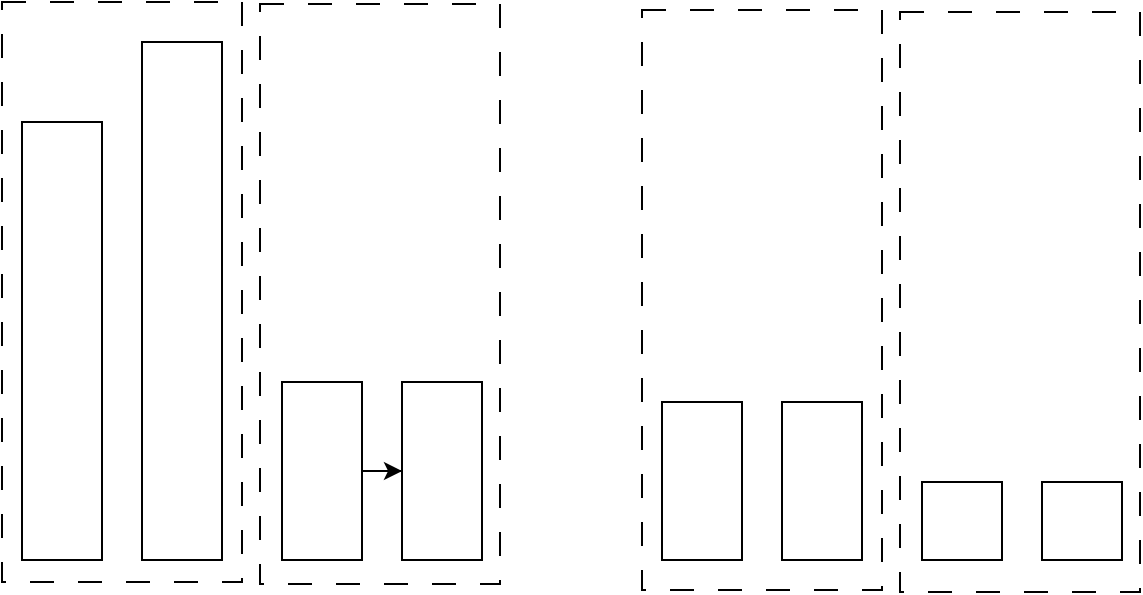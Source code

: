 <mxfile version="24.2.2" type="github">
  <diagram name="Page-1" id="_TrQ4gT4anSoDqgJ2OQG">
    <mxGraphModel dx="1434" dy="746" grid="1" gridSize="10" guides="1" tooltips="1" connect="1" arrows="1" fold="1" page="1" pageScale="1" pageWidth="850" pageHeight="1100" math="0" shadow="0">
      <root>
        <mxCell id="0" />
        <mxCell id="1" parent="0" />
        <mxCell id="aSbTUz1Br-Cwq6nXrTi2-1" value="" style="rounded=0;whiteSpace=wrap;html=1;" parent="1" vertex="1">
          <mxGeometry x="120" y="100" width="40" height="219" as="geometry" />
        </mxCell>
        <mxCell id="aSbTUz1Br-Cwq6nXrTi2-2" value="" style="rounded=0;whiteSpace=wrap;html=1;" parent="1" vertex="1">
          <mxGeometry x="180" y="60" width="40" height="259" as="geometry" />
        </mxCell>
        <mxCell id="aSbTUz1Br-Cwq6nXrTi2-9" value="" style="edgeStyle=orthogonalEdgeStyle;rounded=0;orthogonalLoop=1;jettySize=auto;html=1;" parent="1" source="aSbTUz1Br-Cwq6nXrTi2-3" target="aSbTUz1Br-Cwq6nXrTi2-4" edge="1">
          <mxGeometry relative="1" as="geometry" />
        </mxCell>
        <mxCell id="aSbTUz1Br-Cwq6nXrTi2-3" value="" style="rounded=0;whiteSpace=wrap;html=1;" parent="1" vertex="1">
          <mxGeometry x="250" y="230" width="40" height="89" as="geometry" />
        </mxCell>
        <mxCell id="aSbTUz1Br-Cwq6nXrTi2-4" value="" style="rounded=0;whiteSpace=wrap;html=1;" parent="1" vertex="1">
          <mxGeometry x="310" y="230" width="40" height="89" as="geometry" />
        </mxCell>
        <mxCell id="aSbTUz1Br-Cwq6nXrTi2-5" value="" style="rounded=0;whiteSpace=wrap;html=1;" parent="1" vertex="1">
          <mxGeometry x="440" y="240" width="40" height="79" as="geometry" />
        </mxCell>
        <mxCell id="aSbTUz1Br-Cwq6nXrTi2-6" value="" style="rounded=0;whiteSpace=wrap;html=1;" parent="1" vertex="1">
          <mxGeometry x="500" y="240" width="40" height="79" as="geometry" />
        </mxCell>
        <mxCell id="aSbTUz1Br-Cwq6nXrTi2-7" value="" style="rounded=0;whiteSpace=wrap;html=1;" parent="1" vertex="1">
          <mxGeometry x="570" y="280" width="40" height="39" as="geometry" />
        </mxCell>
        <mxCell id="aSbTUz1Br-Cwq6nXrTi2-8" value="" style="rounded=0;whiteSpace=wrap;html=1;" parent="1" vertex="1">
          <mxGeometry x="630" y="280" width="40" height="39" as="geometry" />
        </mxCell>
        <mxCell id="4Y4BnA3zhbxcyi58VLS4-1" value="" style="rounded=0;whiteSpace=wrap;html=1;fillColor=none;dashed=1;dashPattern=12 12;" vertex="1" parent="1">
          <mxGeometry x="110" y="40" width="120" height="290" as="geometry" />
        </mxCell>
        <mxCell id="4Y4BnA3zhbxcyi58VLS4-2" value="" style="rounded=0;whiteSpace=wrap;html=1;fillColor=none;dashed=1;dashPattern=12 12;" vertex="1" parent="1">
          <mxGeometry x="239" y="41" width="120" height="290" as="geometry" />
        </mxCell>
        <mxCell id="4Y4BnA3zhbxcyi58VLS4-3" value="" style="rounded=0;whiteSpace=wrap;html=1;fillColor=none;dashed=1;dashPattern=12 12;" vertex="1" parent="1">
          <mxGeometry x="430" y="44" width="120" height="290" as="geometry" />
        </mxCell>
        <mxCell id="4Y4BnA3zhbxcyi58VLS4-4" value="" style="rounded=0;whiteSpace=wrap;html=1;fillColor=none;dashed=1;dashPattern=12 12;" vertex="1" parent="1">
          <mxGeometry x="559" y="45" width="120" height="290" as="geometry" />
        </mxCell>
      </root>
    </mxGraphModel>
  </diagram>
</mxfile>
